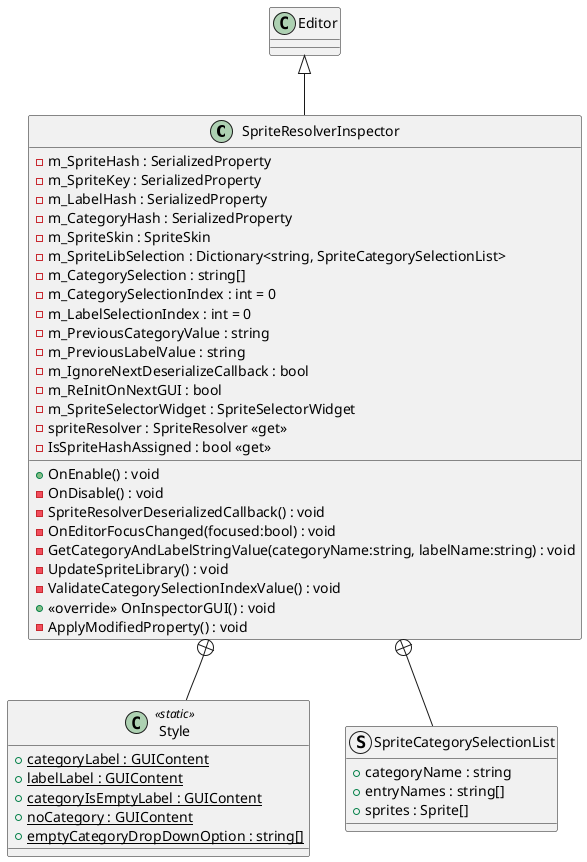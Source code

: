 @startuml
class SpriteResolverInspector {
    - m_SpriteHash : SerializedProperty
    - m_SpriteKey : SerializedProperty
    - m_LabelHash : SerializedProperty
    - m_CategoryHash : SerializedProperty
    - m_SpriteSkin : SpriteSkin
    - m_SpriteLibSelection : Dictionary<string, SpriteCategorySelectionList>
    - m_CategorySelection : string[]
    - m_CategorySelectionIndex : int = 0
    - m_LabelSelectionIndex : int = 0
    - m_PreviousCategoryValue : string
    - m_PreviousLabelValue : string
    - m_IgnoreNextDeserializeCallback : bool
    - m_ReInitOnNextGUI : bool
    - m_SpriteSelectorWidget : SpriteSelectorWidget
    + OnEnable() : void
    - OnDisable() : void
    - SpriteResolverDeserializedCallback() : void
    - spriteResolver : SpriteResolver <<get>>
    - IsSpriteHashAssigned : bool <<get>>
    - OnEditorFocusChanged(focused:bool) : void
    - GetCategoryAndLabelStringValue(categoryName:string, labelName:string) : void
    - UpdateSpriteLibrary() : void
    - ValidateCategorySelectionIndexValue() : void
    + <<override>> OnInspectorGUI() : void
    - ApplyModifiedProperty() : void
}
class Style <<static>> {
    + {static} categoryLabel : GUIContent
    + {static} labelLabel : GUIContent
    + {static} categoryIsEmptyLabel : GUIContent
    + {static} noCategory : GUIContent
    + {static} emptyCategoryDropDownOption : string[]
}
struct SpriteCategorySelectionList {
    + categoryName : string
    + entryNames : string[]
    + sprites : Sprite[]
}
Editor <|-- SpriteResolverInspector
SpriteResolverInspector +-- Style
SpriteResolverInspector +-- SpriteCategorySelectionList
@enduml
